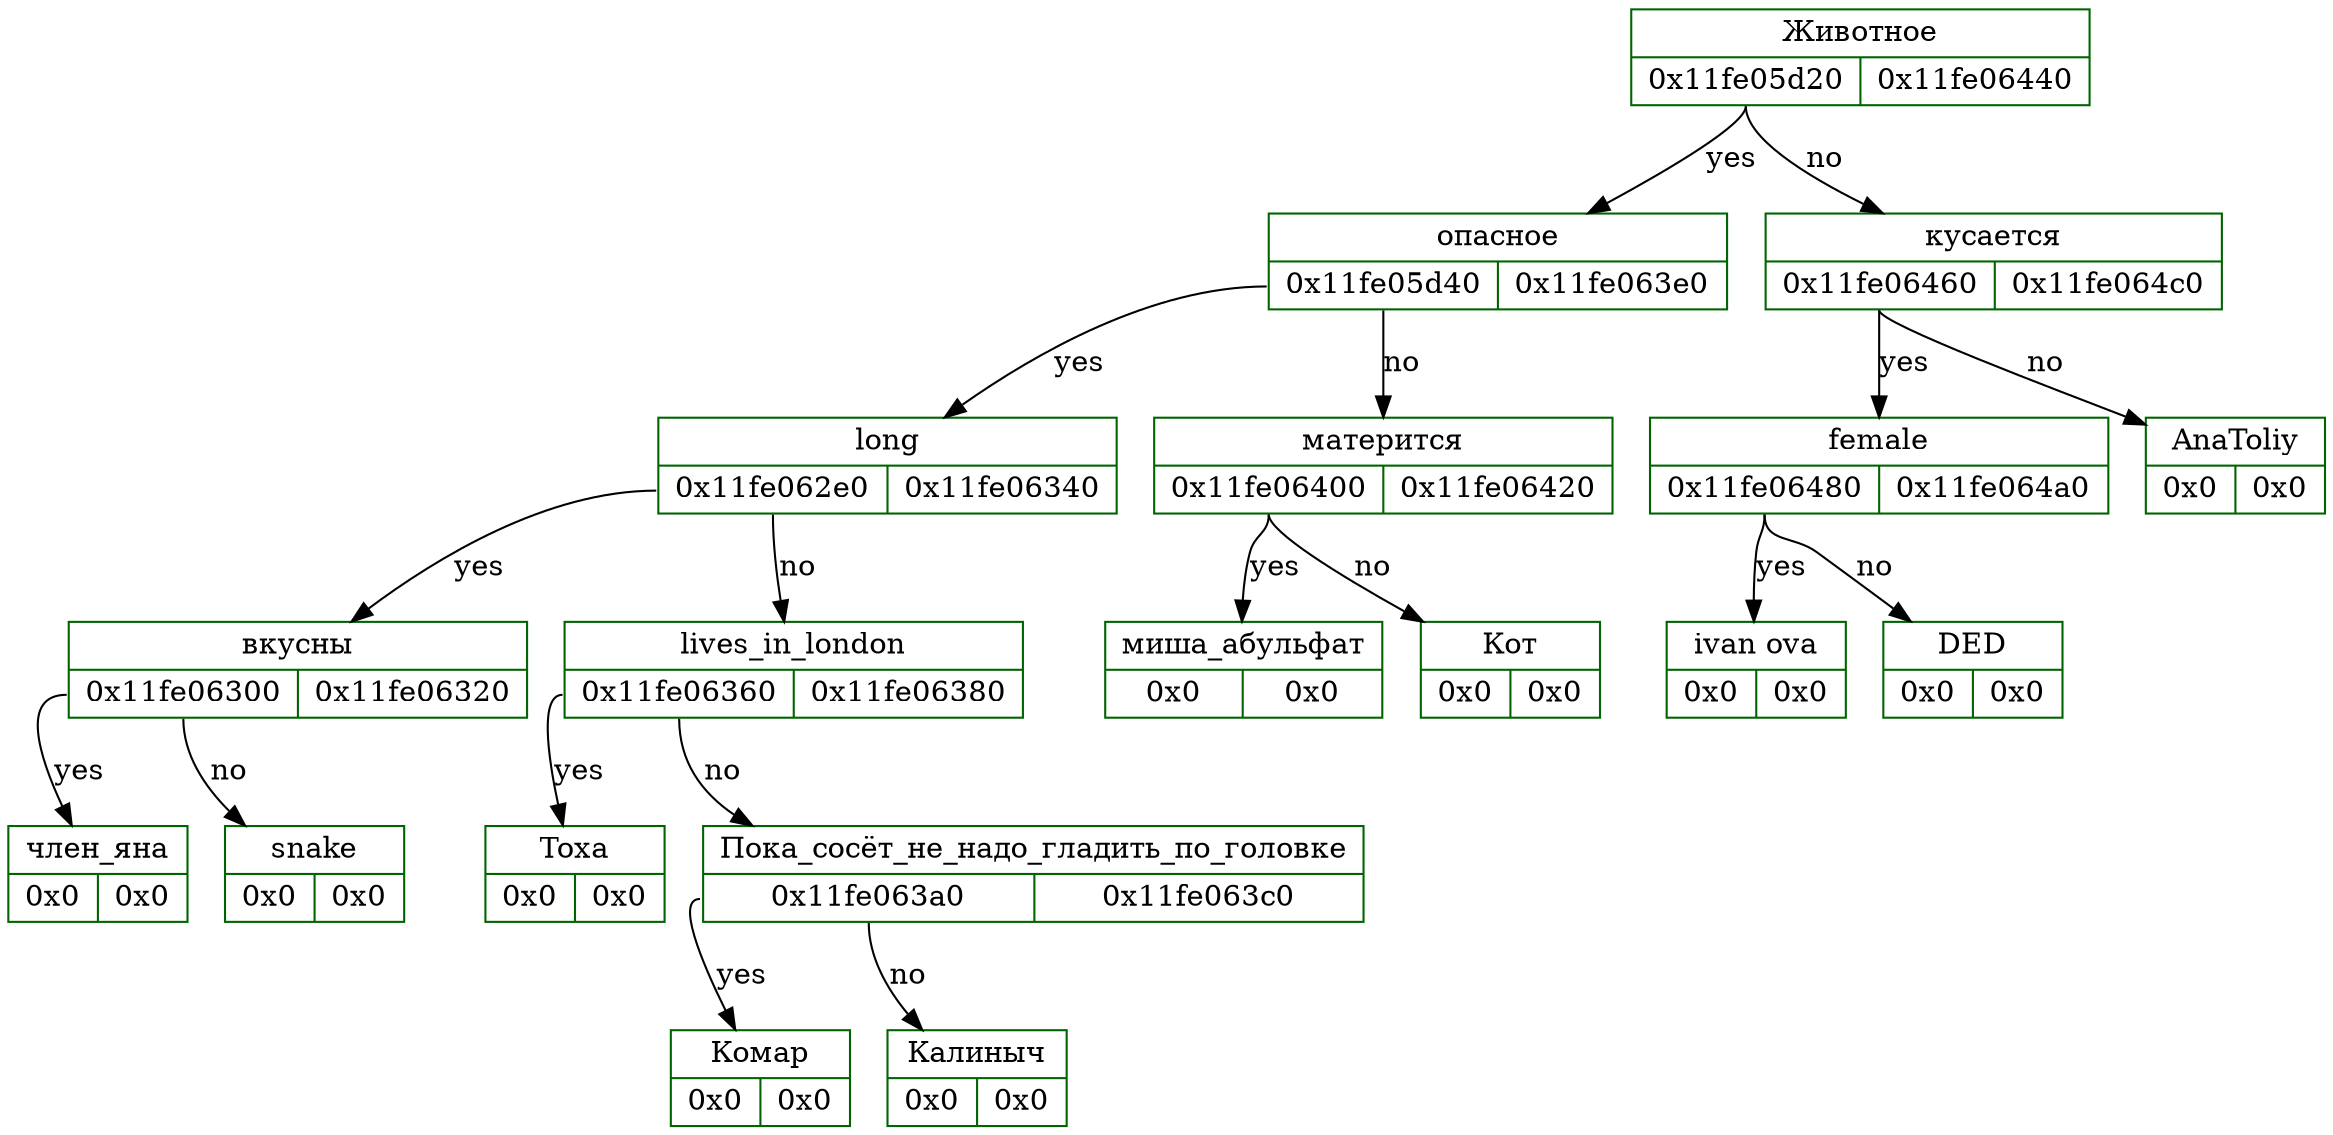 digraph D{
	rankdir = TB

	node_19 [color = "darkgreen", style = "filled", shape = "record", fillcolor = "white", label = "{Животное | {<fl19> 0x11fe05d20 | <fr19> 0x11fe06440}}"]
	node_19: <fl19> -> node_18 [color = "black", arrowhead = "normal", label = "yes"]
	node_18 [color = "darkgreen", style = "filled", shape = "record", fillcolor = "white", label = "{опасное | {<fl18> 0x11fe05d40 | <fr18> 0x11fe063e0}}"]
	node_18: <fl18> -> node_17 [color = "black", arrowhead = "normal", label = "yes"]
	node_17 [color = "darkgreen", style = "filled", shape = "record", fillcolor = "white", label = "{long | {<fl17> 0x11fe062e0 | <fr17> 0x11fe06340}}"]
	node_17: <fl17> -> node_16 [color = "black", arrowhead = "normal", label = "yes"]
	node_16 [color = "darkgreen", style = "filled", shape = "record", fillcolor = "white", label = "{вкусны | {<fl16> 0x11fe06300 | <fr16> 0x11fe06320}}"]
	node_16: <fl16> -> node_15 [color = "black", arrowhead = "normal", label = "yes"]
	node_15 [color = "darkgreen", style = "filled", shape = "record", fillcolor = "white", label = "{член_яна | {<fl15> 0x0 | <fr15> 0x0}}"]
	node_16: <fl16> -> node_14 [color = "black", arrowhead = "normal", label = "no"]
	node_14 [color = "darkgreen", style = "filled", shape = "record", fillcolor = "white", label = "{snake | {<fl14> 0x0 | <fr14> 0x0}}"]
	node_17: <fl17> -> node_13 [color = "black", arrowhead = "normal", label = "no"]
	node_13 [color = "darkgreen", style = "filled", shape = "record", fillcolor = "white", label = "{lives_in_london | {<fl13> 0x11fe06360 | <fr13> 0x11fe06380}}"]
	node_13: <fl13> -> node_12 [color = "black", arrowhead = "normal", label = "yes"]
	node_12 [color = "darkgreen", style = "filled", shape = "record", fillcolor = "white", label = "{Toxa | {<fl12> 0x0 | <fr12> 0x0}}"]
	node_13: <fl13> -> node_11 [color = "black", arrowhead = "normal", label = "no"]
	node_11 [color = "darkgreen", style = "filled", shape = "record", fillcolor = "white", label = "{Пока_сосёт_не_надо_гладить_по_головке | {<fl11> 0x11fe063a0 | <fr11> 0x11fe063c0}}"]
	node_11: <fl11> -> node_10 [color = "black", arrowhead = "normal", label = "yes"]
	node_10 [color = "darkgreen", style = "filled", shape = "record", fillcolor = "white", label = "{Комар | {<fl10> 0x0 | <fr10> 0x0}}"]
	node_11: <fl11> -> node_9 [color = "black", arrowhead = "normal", label = "no"]
	node_9 [color = "darkgreen", style = "filled", shape = "record", fillcolor = "white", label = "{Калиныч | {<fl9> 0x0 | <fr9> 0x0}}"]
	node_18: <fl18> -> node_8 [color = "black", arrowhead = "normal", label = "no"]
	node_8 [color = "darkgreen", style = "filled", shape = "record", fillcolor = "white", label = "{матерится | {<fl8> 0x11fe06400 | <fr8> 0x11fe06420}}"]
	node_8: <fl8> -> node_7 [color = "black", arrowhead = "normal", label = "yes"]
	node_7 [color = "darkgreen", style = "filled", shape = "record", fillcolor = "white", label = "{миша_абульфат | {<fl7> 0x0 | <fr7> 0x0}}"]
	node_8: <fl8> -> node_6 [color = "black", arrowhead = "normal", label = "no"]
	node_6 [color = "darkgreen", style = "filled", shape = "record", fillcolor = "white", label = "{Кот | {<fl6> 0x0 | <fr6> 0x0}}"]
	node_19: <fl19> -> node_5 [color = "black", arrowhead = "normal", label = "no"]
	node_5 [color = "darkgreen", style = "filled", shape = "record", fillcolor = "white", label = "{кусается | {<fl5> 0x11fe06460 | <fr5> 0x11fe064c0}}"]
	node_5: <fl5> -> node_4 [color = "black", arrowhead = "normal", label = "yes"]
	node_4 [color = "darkgreen", style = "filled", shape = "record", fillcolor = "white", label = "{female | {<fl4> 0x11fe06480 | <fr4> 0x11fe064a0}}"]
	node_4: <fl4> -> node_3 [color = "black", arrowhead = "normal", label = "yes"]
	node_3 [color = "darkgreen", style = "filled", shape = "record", fillcolor = "white", label = "{ivan ova | {<fl3> 0x0 | <fr3> 0x0}}"]
	node_4: <fl4> -> node_2 [color = "black", arrowhead = "normal", label = "no"]
	node_2 [color = "darkgreen", style = "filled", shape = "record", fillcolor = "white", label = "{DED | {<fl2> 0x0 | <fr2> 0x0}}"]
	node_5: <fl5> -> node_1 [color = "black", arrowhead = "normal", label = "no"]
	node_1 [color = "darkgreen", style = "filled", shape = "record", fillcolor = "white", label = "{AnaToliy | {<fl1> 0x0 | <fr1> 0x0}}"]
}